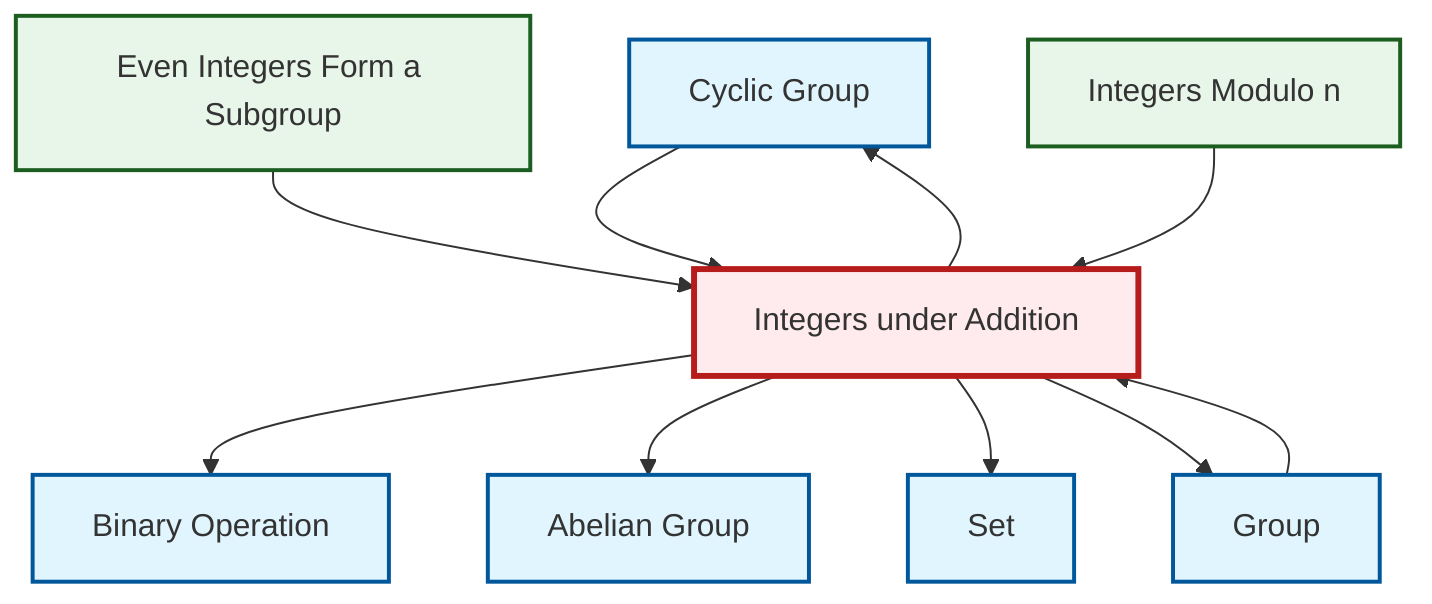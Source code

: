 graph TD
    classDef definition fill:#e1f5fe,stroke:#01579b,stroke-width:2px
    classDef theorem fill:#f3e5f5,stroke:#4a148c,stroke-width:2px
    classDef axiom fill:#fff3e0,stroke:#e65100,stroke-width:2px
    classDef example fill:#e8f5e9,stroke:#1b5e20,stroke-width:2px
    classDef current fill:#ffebee,stroke:#b71c1c,stroke-width:3px
    def-abelian-group["Abelian Group"]:::definition
    def-cyclic-group["Cyclic Group"]:::definition
    def-group["Group"]:::definition
    ex-even-integers-subgroup["Even Integers Form a Subgroup"]:::example
    ex-integers-addition["Integers under Addition"]:::example
    def-set["Set"]:::definition
    ex-quotient-integers-mod-n["Integers Modulo n"]:::example
    def-binary-operation["Binary Operation"]:::definition
    ex-even-integers-subgroup --> ex-integers-addition
    def-cyclic-group --> ex-integers-addition
    def-group --> ex-integers-addition
    ex-integers-addition --> def-binary-operation
    ex-integers-addition --> def-abelian-group
    ex-integers-addition --> def-set
    ex-quotient-integers-mod-n --> ex-integers-addition
    ex-integers-addition --> def-group
    ex-integers-addition --> def-cyclic-group
    class ex-integers-addition current
